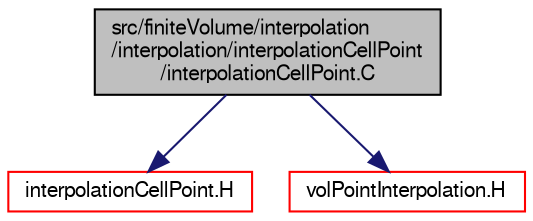 digraph "src/finiteVolume/interpolation/interpolation/interpolationCellPoint/interpolationCellPoint.C"
{
  bgcolor="transparent";
  edge [fontname="FreeSans",fontsize="10",labelfontname="FreeSans",labelfontsize="10"];
  node [fontname="FreeSans",fontsize="10",shape=record];
  Node0 [label="src/finiteVolume/interpolation\l/interpolation/interpolationCellPoint\l/interpolationCellPoint.C",height=0.2,width=0.4,color="black", fillcolor="grey75", style="filled", fontcolor="black"];
  Node0 -> Node1 [color="midnightblue",fontsize="10",style="solid",fontname="FreeSans"];
  Node1 [label="interpolationCellPoint.H",height=0.2,width=0.4,color="red",URL="$a03800.html"];
  Node0 -> Node302 [color="midnightblue",fontsize="10",style="solid",fontname="FreeSans"];
  Node302 [label="volPointInterpolation.H",height=0.2,width=0.4,color="red",URL="$a04340.html"];
}

